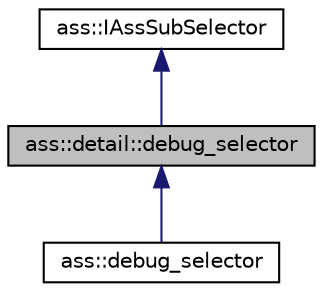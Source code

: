 digraph "ass::detail::debug_selector"
{
 // LATEX_PDF_SIZE
  edge [fontname="Helvetica",fontsize="10",labelfontname="Helvetica",labelfontsize="10"];
  node [fontname="Helvetica",fontsize="10",shape=record];
  Node1 [label="ass::detail::debug_selector",height=0.2,width=0.4,color="black", fillcolor="grey75", style="filled", fontcolor="black",tooltip=" "];
  Node2 -> Node1 [dir="back",color="midnightblue",fontsize="10",style="solid",fontname="Helvetica"];
  Node2 [label="ass::IAssSubSelector",height=0.2,width=0.4,color="black", fillcolor="white", style="filled",URL="$classass_1_1IAssSubSelector.html",tooltip=" "];
  Node1 -> Node3 [dir="back",color="midnightblue",fontsize="10",style="solid",fontname="Helvetica"];
  Node3 [label="ass::debug_selector",height=0.2,width=0.4,color="black", fillcolor="white", style="filled",URL="$structass_1_1debug__selector.html",tooltip=" "];
}
